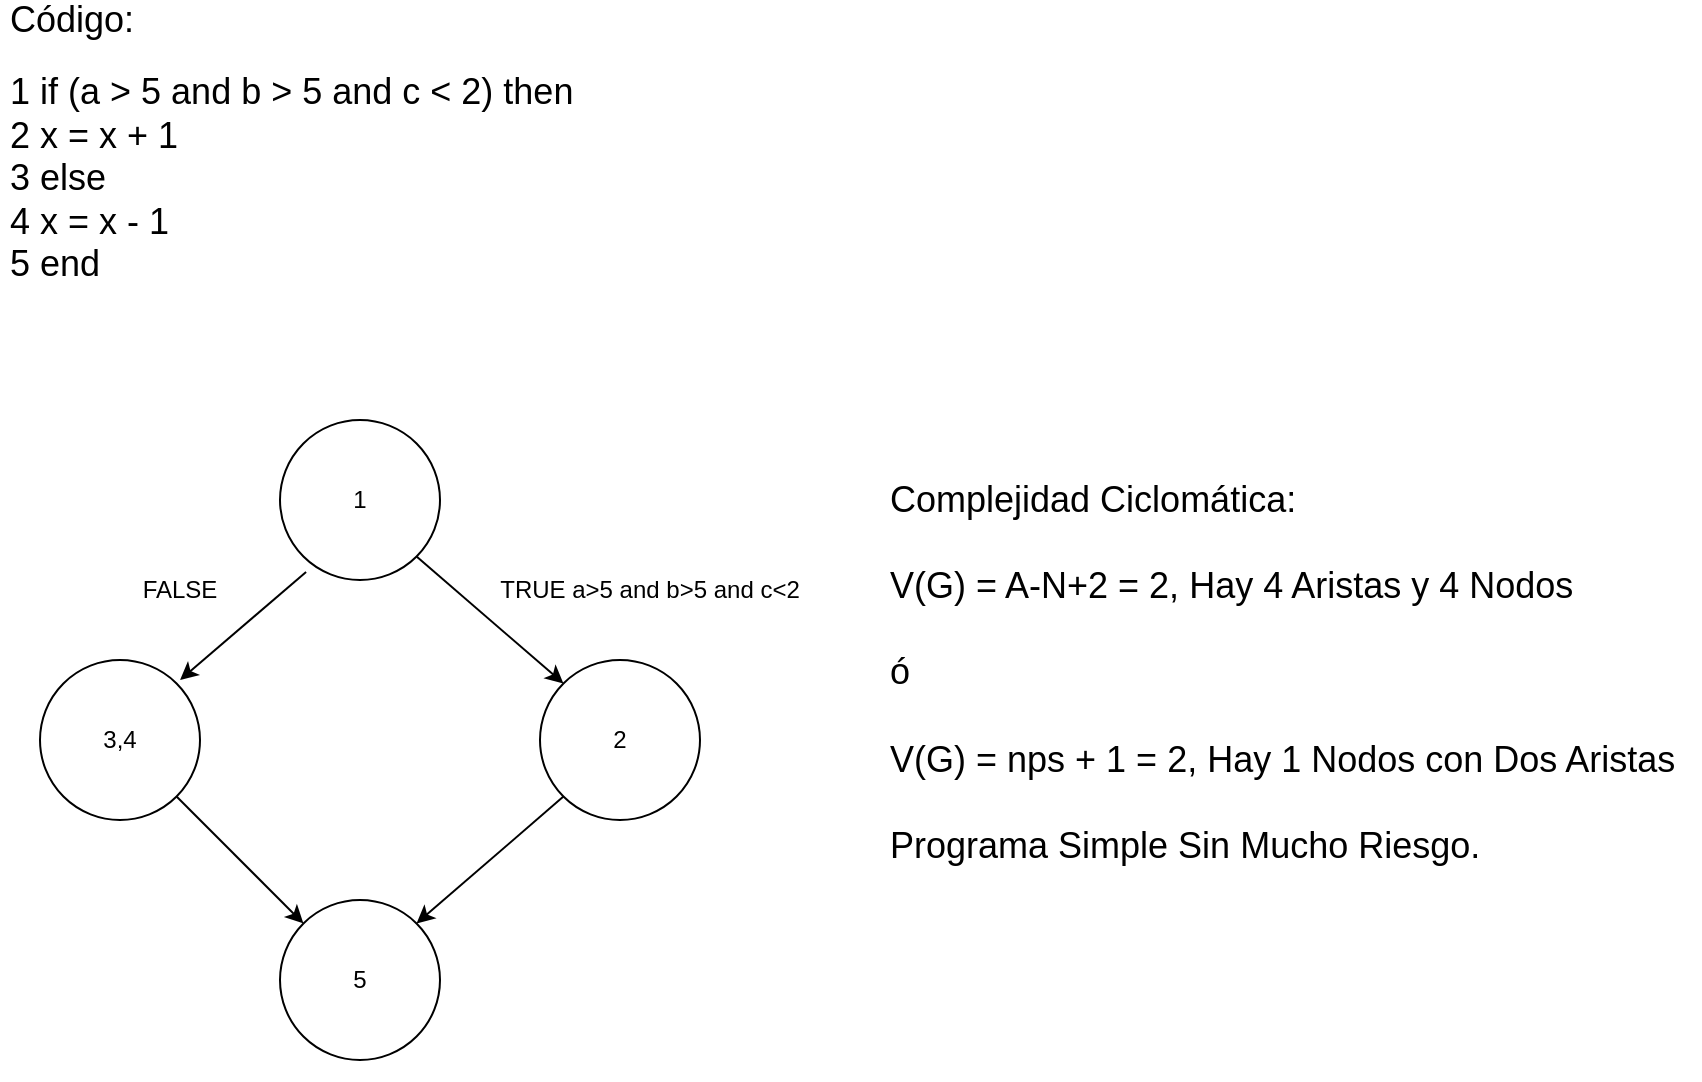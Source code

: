 <mxfile version="23.1.5" type="device">
  <diagram name="Página-1" id="lbi4iF0RO1f9NUFONs0d">
    <mxGraphModel dx="1434" dy="1989" grid="1" gridSize="10" guides="1" tooltips="1" connect="1" arrows="1" fold="1" page="1" pageScale="1" pageWidth="827" pageHeight="1169" math="0" shadow="0">
      <root>
        <mxCell id="0" />
        <mxCell id="1" parent="0" />
        <mxCell id="OIFktgtY4Z5cK-gP_005-1" value="&lt;font style=&quot;font-size: 18px;&quot;&gt;Código:&lt;/font&gt;&lt;br&gt;&lt;br&gt;&lt;font style=&quot;font-size: 18px;&quot;&gt;1 if (a &amp;gt; 5 and b &amp;gt; 5 and c &amp;lt; 2) then&lt;br&gt;2 x = x + 1&lt;br&gt;3 else&lt;br&gt;4 x = x - 1&lt;br&gt;5 end&lt;br&gt;&lt;/font&gt;" style="text;html=1;spacing=5;spacingTop=-20;whiteSpace=wrap;overflow=hidden;rounded=0;" vertex="1" parent="1">
          <mxGeometry width="300" height="200" as="geometry" />
        </mxCell>
        <mxCell id="OIFktgtY4Z5cK-gP_005-2" value="" style="ellipse;whiteSpace=wrap;html=1;aspect=fixed;" vertex="1" parent="1">
          <mxGeometry x="140" y="200" width="80" height="80" as="geometry" />
        </mxCell>
        <mxCell id="OIFktgtY4Z5cK-gP_005-3" value="1" style="text;html=1;align=center;verticalAlign=middle;whiteSpace=wrap;rounded=0;" vertex="1" parent="1">
          <mxGeometry x="150" y="225" width="60" height="30" as="geometry" />
        </mxCell>
        <mxCell id="OIFktgtY4Z5cK-gP_005-4" value="" style="ellipse;whiteSpace=wrap;html=1;aspect=fixed;" vertex="1" parent="1">
          <mxGeometry x="270" y="320" width="80" height="80" as="geometry" />
        </mxCell>
        <mxCell id="OIFktgtY4Z5cK-gP_005-5" value="" style="ellipse;whiteSpace=wrap;html=1;aspect=fixed;" vertex="1" parent="1">
          <mxGeometry x="20" y="320" width="80" height="80" as="geometry" />
        </mxCell>
        <mxCell id="OIFktgtY4Z5cK-gP_005-6" value="2" style="text;html=1;align=center;verticalAlign=middle;whiteSpace=wrap;rounded=0;" vertex="1" parent="1">
          <mxGeometry x="280" y="345" width="60" height="30" as="geometry" />
        </mxCell>
        <mxCell id="OIFktgtY4Z5cK-gP_005-7" value="3,4" style="text;html=1;align=center;verticalAlign=middle;whiteSpace=wrap;rounded=0;" vertex="1" parent="1">
          <mxGeometry x="30" y="345" width="60" height="30" as="geometry" />
        </mxCell>
        <mxCell id="OIFktgtY4Z5cK-gP_005-8" value="" style="endArrow=classic;html=1;rounded=0;entryX=0;entryY=0;entryDx=0;entryDy=0;exitX=1;exitY=1;exitDx=0;exitDy=0;" edge="1" parent="1" source="OIFktgtY4Z5cK-gP_005-2" target="OIFktgtY4Z5cK-gP_005-4">
          <mxGeometry width="50" height="50" relative="1" as="geometry">
            <mxPoint x="210" y="430" as="sourcePoint" />
            <mxPoint x="271.716" y="331.716" as="targetPoint" />
          </mxGeometry>
        </mxCell>
        <mxCell id="OIFktgtY4Z5cK-gP_005-9" value="" style="endArrow=classic;html=1;rounded=0;exitX=0.163;exitY=0.95;exitDx=0;exitDy=0;exitPerimeter=0;" edge="1" parent="1" source="OIFktgtY4Z5cK-gP_005-2">
          <mxGeometry width="50" height="50" relative="1" as="geometry">
            <mxPoint x="210" y="430" as="sourcePoint" />
            <mxPoint x="90" y="330" as="targetPoint" />
          </mxGeometry>
        </mxCell>
        <mxCell id="OIFktgtY4Z5cK-gP_005-10" value="TRUE a&amp;gt;5 and b&amp;gt;5 and c&amp;lt;2" style="text;html=1;align=center;verticalAlign=middle;whiteSpace=wrap;rounded=0;" vertex="1" parent="1">
          <mxGeometry x="240" y="270" width="170" height="30" as="geometry" />
        </mxCell>
        <mxCell id="OIFktgtY4Z5cK-gP_005-11" value="FALSE" style="text;html=1;align=center;verticalAlign=middle;whiteSpace=wrap;rounded=0;" vertex="1" parent="1">
          <mxGeometry x="60" y="270" width="60" height="30" as="geometry" />
        </mxCell>
        <mxCell id="OIFktgtY4Z5cK-gP_005-12" value="" style="ellipse;whiteSpace=wrap;html=1;aspect=fixed;" vertex="1" parent="1">
          <mxGeometry x="140" y="440" width="80" height="80" as="geometry" />
        </mxCell>
        <mxCell id="OIFktgtY4Z5cK-gP_005-13" value="" style="endArrow=classic;html=1;rounded=0;exitX=0;exitY=1;exitDx=0;exitDy=0;entryX=1;entryY=0;entryDx=0;entryDy=0;" edge="1" parent="1" source="OIFktgtY4Z5cK-gP_005-4" target="OIFktgtY4Z5cK-gP_005-12">
          <mxGeometry width="50" height="50" relative="1" as="geometry">
            <mxPoint x="271.716" y="388.284" as="sourcePoint" />
            <mxPoint x="210" y="390" as="targetPoint" />
          </mxGeometry>
        </mxCell>
        <mxCell id="OIFktgtY4Z5cK-gP_005-14" value="" style="endArrow=classic;html=1;rounded=0;exitX=1;exitY=1;exitDx=0;exitDy=0;entryX=0;entryY=0;entryDx=0;entryDy=0;" edge="1" parent="1" source="OIFktgtY4Z5cK-gP_005-5" target="OIFktgtY4Z5cK-gP_005-12">
          <mxGeometry width="50" height="50" relative="1" as="geometry">
            <mxPoint x="330" y="430" as="sourcePoint" />
            <mxPoint x="380" y="380" as="targetPoint" />
          </mxGeometry>
        </mxCell>
        <mxCell id="OIFktgtY4Z5cK-gP_005-15" value="5" style="text;html=1;align=center;verticalAlign=middle;whiteSpace=wrap;rounded=0;" vertex="1" parent="1">
          <mxGeometry x="150" y="465" width="60" height="30" as="geometry" />
        </mxCell>
        <mxCell id="OIFktgtY4Z5cK-gP_005-16" value="&lt;font style=&quot;font-size: 18px;&quot;&gt;Complejidad Ciclomática:&lt;br&gt;&lt;br&gt;&lt;/font&gt;&lt;font style=&quot;font-size: 18px;&quot;&gt;V(G) = A-N+2 = 2, Hay 4 Aristas y 4 Nodos&lt;br&gt;&lt;br&gt;ó&lt;br&gt;&lt;br&gt;V(G) = nps + 1 = 2, Hay 1 Nodos con Dos Aristas&lt;br&gt;&lt;br&gt;Programa Simple Sin Mucho Riesgo.&lt;/font&gt;" style="text;html=1;spacing=5;spacingTop=-20;whiteSpace=wrap;overflow=hidden;rounded=0;" vertex="1" parent="1">
          <mxGeometry x="440" y="240" width="410" height="290" as="geometry" />
        </mxCell>
      </root>
    </mxGraphModel>
  </diagram>
</mxfile>
